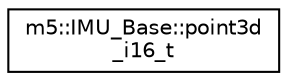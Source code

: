 digraph "Graphical Class Hierarchy"
{
 // LATEX_PDF_SIZE
  edge [fontname="Helvetica",fontsize="10",labelfontname="Helvetica",labelfontsize="10"];
  node [fontname="Helvetica",fontsize="10",shape=record];
  rankdir="LR";
  Node0 [label="m5::IMU_Base::point3d\l_i16_t",height=0.2,width=0.4,color="black", fillcolor="white", style="filled",URL="$structm5_1_1IMU__Base_1_1point3d__i16__t.html",tooltip=" "];
}
